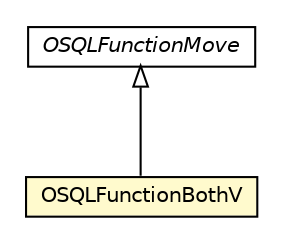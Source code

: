 #!/usr/local/bin/dot
#
# Class diagram 
# Generated by UMLGraph version R5_6-24-gf6e263 (http://www.umlgraph.org/)
#

digraph G {
	edge [fontname="Helvetica",fontsize=10,labelfontname="Helvetica",labelfontsize=10];
	node [fontname="Helvetica",fontsize=10,shape=plaintext];
	nodesep=0.25;
	ranksep=0.5;
	// com.orientechnologies.orient.core.sql.functions.graph.OSQLFunctionMove
	c5838160 [label=<<table title="com.orientechnologies.orient.core.sql.functions.graph.OSQLFunctionMove" border="0" cellborder="1" cellspacing="0" cellpadding="2" port="p" href="./OSQLFunctionMove.html">
		<tr><td><table border="0" cellspacing="0" cellpadding="1">
<tr><td align="center" balign="center"><font face="Helvetica-Oblique"> OSQLFunctionMove </font></td></tr>
		</table></td></tr>
		</table>>, URL="./OSQLFunctionMove.html", fontname="Helvetica", fontcolor="black", fontsize=10.0];
	// com.orientechnologies.orient.core.sql.functions.graph.OSQLFunctionBothV
	c5838170 [label=<<table title="com.orientechnologies.orient.core.sql.functions.graph.OSQLFunctionBothV" border="0" cellborder="1" cellspacing="0" cellpadding="2" port="p" bgcolor="lemonChiffon" href="./OSQLFunctionBothV.html">
		<tr><td><table border="0" cellspacing="0" cellpadding="1">
<tr><td align="center" balign="center"> OSQLFunctionBothV </td></tr>
		</table></td></tr>
		</table>>, URL="./OSQLFunctionBothV.html", fontname="Helvetica", fontcolor="black", fontsize=10.0];
	//com.orientechnologies.orient.core.sql.functions.graph.OSQLFunctionBothV extends com.orientechnologies.orient.core.sql.functions.graph.OSQLFunctionMove
	c5838160:p -> c5838170:p [dir=back,arrowtail=empty];
}

